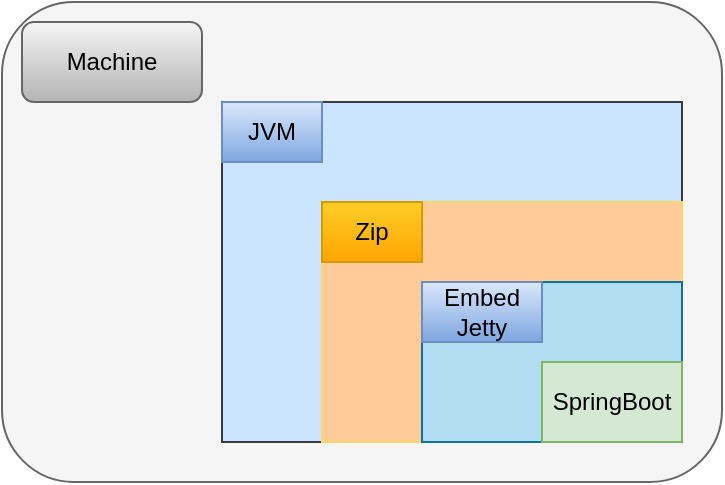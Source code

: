 <mxfile version="21.2.1" type="device">
  <diagram name="第 1 页" id="EbWG8SVbDsToTOZqWIbS">
    <mxGraphModel dx="901" dy="674" grid="1" gridSize="10" guides="1" tooltips="1" connect="1" arrows="1" fold="1" page="1" pageScale="1" pageWidth="827" pageHeight="1169" math="0" shadow="0">
      <root>
        <mxCell id="0" />
        <mxCell id="1" parent="0" />
        <mxCell id="8q31EeTPVVAkQ6VLh8aJ-1" value="" style="rounded=1;whiteSpace=wrap;html=1;fillColor=#f5f5f5;fontColor=#333333;strokeColor=#666666;" vertex="1" parent="1">
          <mxGeometry x="100" y="380" width="360" height="240" as="geometry" />
        </mxCell>
        <mxCell id="8q31EeTPVVAkQ6VLh8aJ-2" value="" style="rounded=0;whiteSpace=wrap;html=1;fillColor=#cce5ff;strokeColor=#36393d;" vertex="1" parent="1">
          <mxGeometry x="210" y="430" width="230" height="170" as="geometry" />
        </mxCell>
        <mxCell id="8q31EeTPVVAkQ6VLh8aJ-3" value="" style="rounded=0;whiteSpace=wrap;html=1;fillColor=#ffcc99;strokeColor=#FFD966;" vertex="1" parent="1">
          <mxGeometry x="260" y="480" width="180" height="120" as="geometry" />
        </mxCell>
        <mxCell id="8q31EeTPVVAkQ6VLh8aJ-4" value="" style="rounded=0;whiteSpace=wrap;html=1;fillColor=#b1ddf0;strokeColor=#10739e;" vertex="1" parent="1">
          <mxGeometry x="310" y="520" width="130" height="80" as="geometry" />
        </mxCell>
        <mxCell id="8q31EeTPVVAkQ6VLh8aJ-5" value="SpringBoot" style="rounded=0;whiteSpace=wrap;html=1;fillColor=#d5e8d4;strokeColor=#82b366;" vertex="1" parent="1">
          <mxGeometry x="370" y="560" width="70" height="40" as="geometry" />
        </mxCell>
        <mxCell id="8q31EeTPVVAkQ6VLh8aJ-6" value="Zip" style="rounded=0;whiteSpace=wrap;html=1;fillColor=#ffcd28;strokeColor=#d79b00;gradientColor=#ffa500;" vertex="1" parent="1">
          <mxGeometry x="260" y="480" width="50" height="30" as="geometry" />
        </mxCell>
        <mxCell id="8q31EeTPVVAkQ6VLh8aJ-7" value="JVM" style="rounded=0;whiteSpace=wrap;html=1;fillColor=#dae8fc;gradientColor=#7ea6e0;strokeColor=#6c8ebf;" vertex="1" parent="1">
          <mxGeometry x="210" y="430" width="50" height="30" as="geometry" />
        </mxCell>
        <mxCell id="8q31EeTPVVAkQ6VLh8aJ-8" value="Machine" style="rounded=1;whiteSpace=wrap;html=1;fillColor=#f5f5f5;gradientColor=#b3b3b3;strokeColor=#666666;" vertex="1" parent="1">
          <mxGeometry x="110" y="390" width="90" height="40" as="geometry" />
        </mxCell>
        <mxCell id="8q31EeTPVVAkQ6VLh8aJ-9" value="Embed&lt;br&gt;Jetty" style="rounded=0;whiteSpace=wrap;html=1;fillColor=#dae8fc;gradientColor=#7ea6e0;strokeColor=#6c8ebf;" vertex="1" parent="1">
          <mxGeometry x="310" y="520" width="60" height="30" as="geometry" />
        </mxCell>
        <mxCell id="8q31EeTPVVAkQ6VLh8aJ-10" style="edgeStyle=orthogonalEdgeStyle;rounded=0;orthogonalLoop=1;jettySize=auto;html=1;exitX=0.5;exitY=1;exitDx=0;exitDy=0;" edge="1" parent="1" source="8q31EeTPVVAkQ6VLh8aJ-7" target="8q31EeTPVVAkQ6VLh8aJ-7">
          <mxGeometry relative="1" as="geometry" />
        </mxCell>
      </root>
    </mxGraphModel>
  </diagram>
</mxfile>
